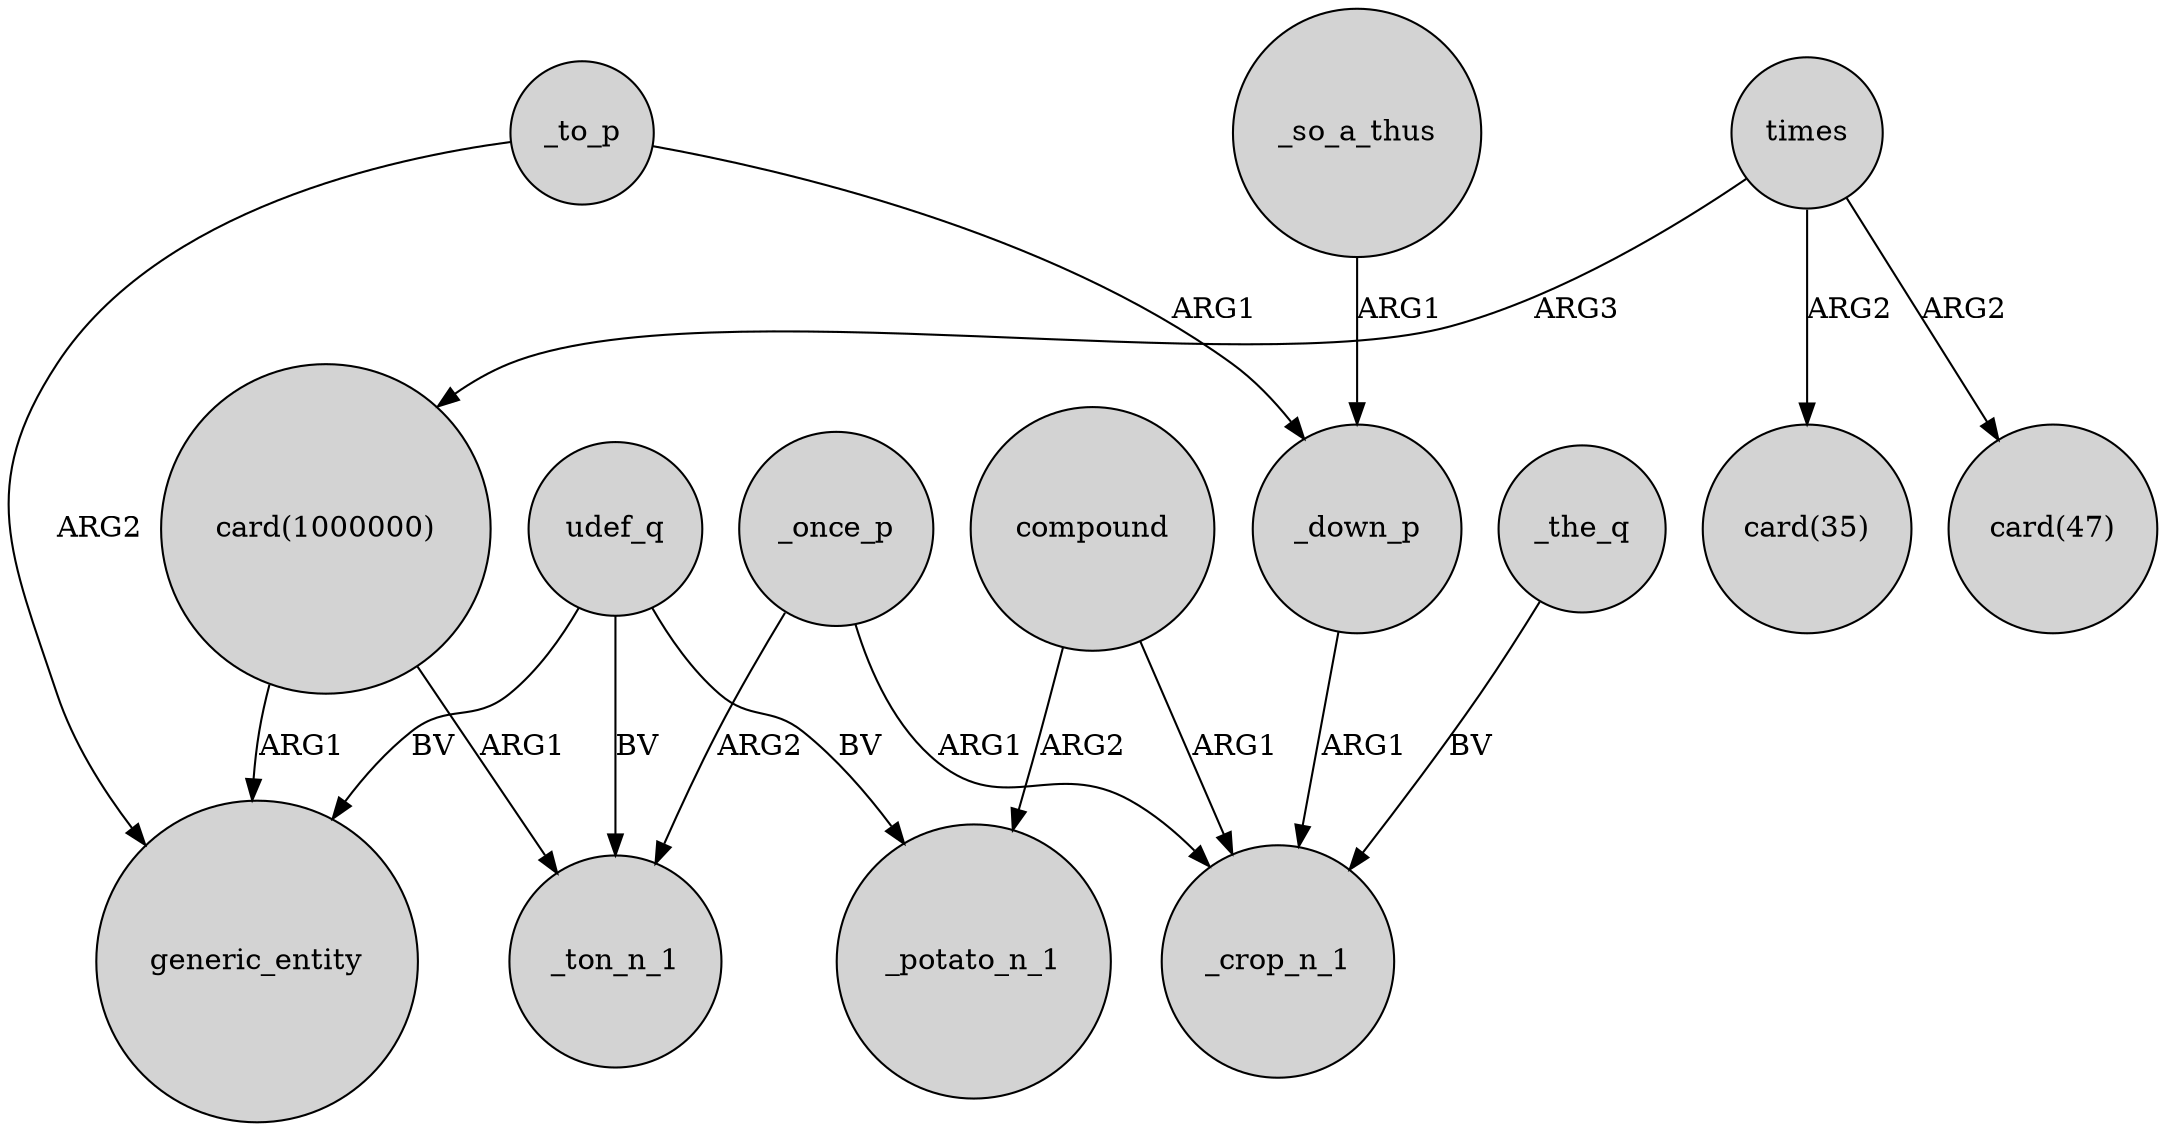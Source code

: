 digraph {
	node [shape=circle style=filled]
	"card(1000000)" -> generic_entity [label=ARG1]
	_once_p -> _ton_n_1 [label=ARG2]
	_down_p -> _crop_n_1 [label=ARG1]
	udef_q -> _potato_n_1 [label=BV]
	times -> "card(35)" [label=ARG2]
	_the_q -> _crop_n_1 [label=BV]
	compound -> _crop_n_1 [label=ARG1]
	_to_p -> _down_p [label=ARG1]
	times -> "card(1000000)" [label=ARG3]
	udef_q -> generic_entity [label=BV]
	"card(1000000)" -> _ton_n_1 [label=ARG1]
	times -> "card(47)" [label=ARG2]
	compound -> _potato_n_1 [label=ARG2]
	_to_p -> generic_entity [label=ARG2]
	_once_p -> _crop_n_1 [label=ARG1]
	udef_q -> _ton_n_1 [label=BV]
	_so_a_thus -> _down_p [label=ARG1]
}
